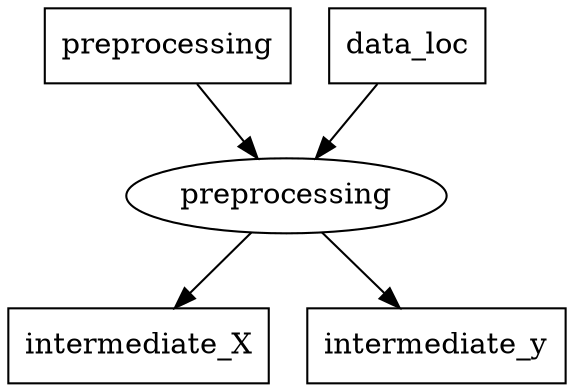 digraph source {
	 3 [label="preprocessing" shape=box]
	 4 [label="data_loc" shape=box]
	 2 [label="preprocessing" shape=ellipse]
	 0 [label="intermediate_X" shape=box]
	 1 [label="intermediate_y" shape=box]
	3 -> 2
	4 -> 2
	2 -> 0
	2 -> 1
}
